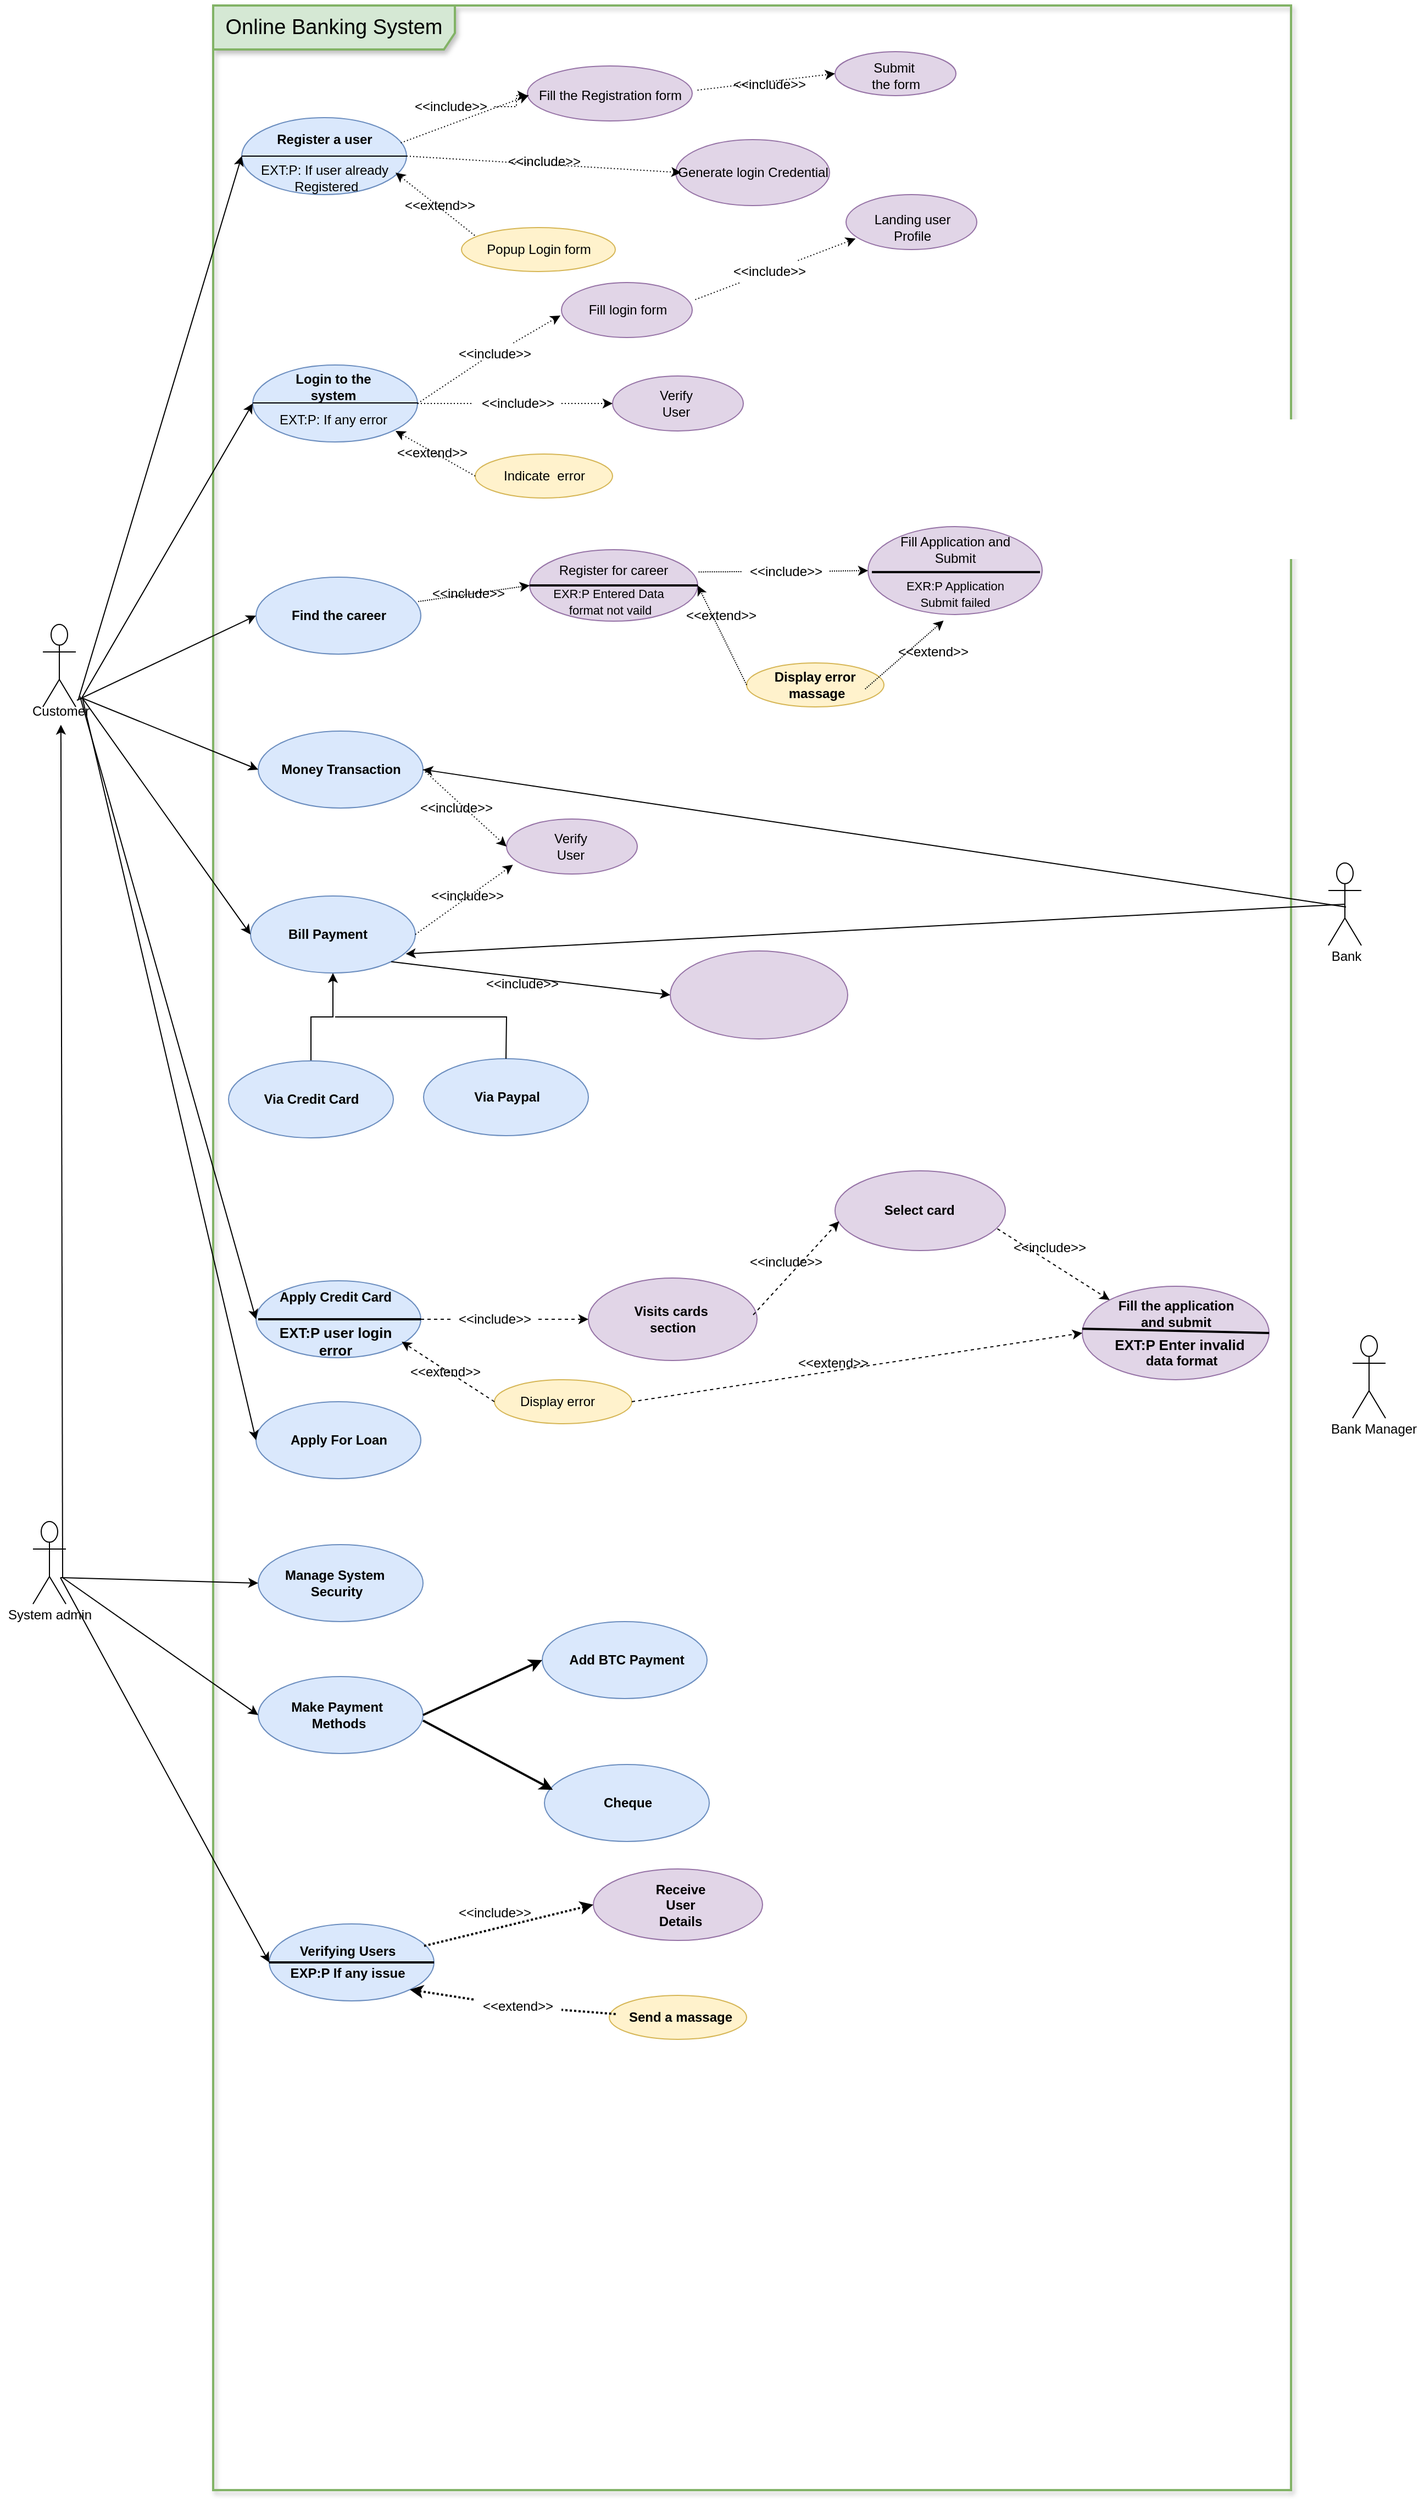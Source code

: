<mxfile version="17.2.1" type="github">
  <diagram id="9IIWtFAtbRXTGUE0Piq1" name="Page-1">
    <mxGraphModel dx="1418" dy="3785" grid="1" gridSize="10" guides="1" tooltips="1" connect="1" arrows="1" fold="1" page="1" pageScale="1" pageWidth="827" pageHeight="1169" math="0" shadow="0">
      <root>
        <mxCell id="0" />
        <mxCell id="1" parent="0" />
        <mxCell id="lS8v6T5pcr990PlDDqWm-2" value="&lt;font style=&quot;font-size: 19px&quot;&gt;Online Banking System&lt;/font&gt;" style="shape=umlFrame;whiteSpace=wrap;html=1;width=220;height=40;fillColor=#d5e8d4;strokeColor=#82b366;strokeWidth=2;shadow=1;" parent="1" vertex="1">
          <mxGeometry x="169" y="-2370" width="981" height="2260" as="geometry" />
        </mxCell>
        <mxCell id="lS8v6T5pcr990PlDDqWm-4" value="Customer" style="text;html=1;resizable=0;autosize=1;align=center;verticalAlign=middle;points=[];fillColor=none;strokeColor=none;rounded=0;" parent="1" vertex="1">
          <mxGeometry x="-5" y="-1738" width="70" height="20" as="geometry" />
        </mxCell>
        <mxCell id="lS8v6T5pcr990PlDDqWm-5" value="" style="ellipse;whiteSpace=wrap;html=1;strokeWidth=1;fillColor=#dae8fc;strokeColor=#6c8ebf;" parent="1" vertex="1">
          <mxGeometry x="195" y="-2268" width="150" height="70" as="geometry" />
        </mxCell>
        <mxCell id="lS8v6T5pcr990PlDDqWm-6" value="" style="endArrow=none;html=1;rounded=0;entryX=1;entryY=0.5;entryDx=0;entryDy=0;exitX=0;exitY=0.5;exitDx=0;exitDy=0;strokeWidth=1;" parent="1" source="lS8v6T5pcr990PlDDqWm-5" target="lS8v6T5pcr990PlDDqWm-5" edge="1">
          <mxGeometry width="50" height="50" relative="1" as="geometry">
            <mxPoint x="195" y="-2148" as="sourcePoint" />
            <mxPoint x="245" y="-2198" as="targetPoint" />
          </mxGeometry>
        </mxCell>
        <mxCell id="lS8v6T5pcr990PlDDqWm-7" value="&lt;b&gt;Register a user&lt;/b&gt;" style="text;html=1;resizable=0;autosize=1;align=center;verticalAlign=middle;points=[];fillColor=none;strokeColor=none;rounded=0;strokeWidth=1;" parent="1" vertex="1">
          <mxGeometry x="220" y="-2258" width="100" height="20" as="geometry" />
        </mxCell>
        <mxCell id="lS8v6T5pcr990PlDDqWm-8" value="EXT:P: If user already&lt;br&gt;&amp;nbsp;Registered" style="text;html=1;resizable=0;autosize=1;align=center;verticalAlign=middle;points=[];fillColor=none;strokeColor=none;rounded=0;strokeWidth=1;" parent="1" vertex="1">
          <mxGeometry x="205" y="-2228" width="130" height="30" as="geometry" />
        </mxCell>
        <mxCell id="lS8v6T5pcr990PlDDqWm-10" value="" style="endArrow=classic;html=1;rounded=0;exitX=0.731;exitY=-0.01;exitDx=0;exitDy=0;entryX=0;entryY=0.5;entryDx=0;entryDy=0;exitPerimeter=0;" parent="1" target="lS8v6T5pcr990PlDDqWm-5" edge="1">
          <mxGeometry width="50" height="50" relative="1" as="geometry">
            <mxPoint x="46.17" y="-1738.2" as="sourcePoint" />
            <mxPoint x="105" y="-1948" as="targetPoint" />
          </mxGeometry>
        </mxCell>
        <mxCell id="lS8v6T5pcr990PlDDqWm-11" value="" style="ellipse;whiteSpace=wrap;html=1;strokeWidth=1;fillColor=#fff2cc;strokeColor=#d6b656;" parent="1" vertex="1">
          <mxGeometry x="395" y="-2168" width="140" height="40" as="geometry" />
        </mxCell>
        <mxCell id="lS8v6T5pcr990PlDDqWm-13" value="" style="ellipse;whiteSpace=wrap;html=1;strokeWidth=1;fillColor=#dae8fc;strokeColor=#6c8ebf;" parent="1" vertex="1">
          <mxGeometry x="205" y="-2043" width="150" height="70" as="geometry" />
        </mxCell>
        <mxCell id="lS8v6T5pcr990PlDDqWm-14" value="" style="endArrow=none;html=1;rounded=0;entryX=1;entryY=0.5;entryDx=0;entryDy=0;exitX=0;exitY=0.5;exitDx=0;exitDy=0;strokeWidth=1;" parent="1" edge="1">
          <mxGeometry width="50" height="50" relative="1" as="geometry">
            <mxPoint x="205" y="-2008.5" as="sourcePoint" />
            <mxPoint x="355" y="-2008.5" as="targetPoint" />
          </mxGeometry>
        </mxCell>
        <mxCell id="lS8v6T5pcr990PlDDqWm-15" value="Popup Login form" style="text;html=1;resizable=0;autosize=1;align=center;verticalAlign=middle;points=[];fillColor=none;strokeColor=none;rounded=0;rotation=0;strokeWidth=1;" parent="1" vertex="1">
          <mxGeometry x="410" y="-2158" width="110" height="20" as="geometry" />
        </mxCell>
        <mxCell id="lS8v6T5pcr990PlDDqWm-18" value="" style="endArrow=classic;html=1;rounded=0;strokeWidth=1;dashed=1;dashPattern=1 2;exitX=0.086;exitY=0.18;exitDx=0;exitDy=0;exitPerimeter=0;" parent="1" source="lS8v6T5pcr990PlDDqWm-11" edge="1">
          <mxGeometry width="50" height="50" relative="1" as="geometry">
            <mxPoint x="295" y="-2098" as="sourcePoint" />
            <mxPoint x="335" y="-2218" as="targetPoint" />
          </mxGeometry>
        </mxCell>
        <mxCell id="lS8v6T5pcr990PlDDqWm-19" value="&amp;lt;&amp;lt;extend&amp;gt;&amp;gt;" style="text;html=1;resizable=0;autosize=1;align=center;verticalAlign=middle;points=[];fillColor=none;strokeColor=none;rounded=0;strokeWidth=1;" parent="1" vertex="1">
          <mxGeometry x="335" y="-2198" width="80" height="20" as="geometry" />
        </mxCell>
        <mxCell id="lS8v6T5pcr990PlDDqWm-21" value="" style="ellipse;whiteSpace=wrap;html=1;strokeWidth=1;fillColor=#e1d5e7;strokeColor=#9673a6;" parent="1" vertex="1">
          <mxGeometry x="455" y="-2315" width="150" height="50" as="geometry" />
        </mxCell>
        <mxCell id="lS8v6T5pcr990PlDDqWm-22" value="Fill the Registration form&lt;br&gt;" style="text;html=1;resizable=0;autosize=1;align=center;verticalAlign=middle;points=[];fillColor=none;strokeColor=none;rounded=0;rotation=0;" parent="1" vertex="1">
          <mxGeometry x="455" y="-2298" width="150" height="20" as="geometry" />
        </mxCell>
        <mxCell id="lS8v6T5pcr990PlDDqWm-23" value="" style="endArrow=classic;html=1;rounded=0;strokeWidth=1;dashed=1;dashPattern=1 2;exitX=0.965;exitY=0.328;exitDx=0;exitDy=0;exitPerimeter=0;entryX=0.009;entryY=0.484;entryDx=0;entryDy=0;entryPerimeter=0;" parent="1" source="lS8v6T5pcr990PlDDqWm-5" target="lS8v6T5pcr990PlDDqWm-22" edge="1">
          <mxGeometry width="50" height="50" relative="1" as="geometry">
            <mxPoint x="417.04" y="-2150.8" as="sourcePoint" />
            <mxPoint x="345" y="-2208" as="targetPoint" />
          </mxGeometry>
        </mxCell>
        <mxCell id="lS8v6T5pcr990PlDDqWm-27" value="" style="edgeStyle=orthogonalEdgeStyle;rounded=0;orthogonalLoop=1;jettySize=auto;html=1;dashed=1;dashPattern=1 2;strokeWidth=1;" parent="1" source="lS8v6T5pcr990PlDDqWm-24" target="lS8v6T5pcr990PlDDqWm-22" edge="1">
          <mxGeometry relative="1" as="geometry" />
        </mxCell>
        <mxCell id="lS8v6T5pcr990PlDDqWm-24" value="&amp;lt;&amp;lt;include&amp;gt;&amp;gt;" style="text;html=1;resizable=0;autosize=1;align=center;verticalAlign=middle;points=[];fillColor=none;strokeColor=none;rounded=0;strokeWidth=1;" parent="1" vertex="1">
          <mxGeometry x="345" y="-2288" width="80" height="20" as="geometry" />
        </mxCell>
        <mxCell id="lS8v6T5pcr990PlDDqWm-25" value="" style="ellipse;whiteSpace=wrap;html=1;strokeWidth=1;fillColor=#e1d5e7;strokeColor=#9673a6;" parent="1" vertex="1">
          <mxGeometry x="590" y="-2248" width="140" height="60" as="geometry" />
        </mxCell>
        <mxCell id="lS8v6T5pcr990PlDDqWm-26" value="Generate login Credential" style="text;html=1;resizable=0;autosize=1;align=center;verticalAlign=middle;points=[];fillColor=none;strokeColor=none;rounded=0;rotation=0;" parent="1" vertex="1">
          <mxGeometry x="585" y="-2228" width="150" height="20" as="geometry" />
        </mxCell>
        <mxCell id="lS8v6T5pcr990PlDDqWm-28" value="" style="endArrow=classic;html=1;rounded=0;strokeWidth=1;dashed=1;dashPattern=1 2;exitX=1;exitY=0.5;exitDx=0;exitDy=0;entryX=0.067;entryY=0.5;entryDx=0;entryDy=0;entryPerimeter=0;" parent="1" source="lS8v6T5pcr990PlDDqWm-5" target="lS8v6T5pcr990PlDDqWm-26" edge="1">
          <mxGeometry width="50" height="50" relative="1" as="geometry">
            <mxPoint x="417.04" y="-2150.8" as="sourcePoint" />
            <mxPoint x="345" y="-2208" as="targetPoint" />
          </mxGeometry>
        </mxCell>
        <mxCell id="lS8v6T5pcr990PlDDqWm-30" value="&lt;b&gt;Login to the&lt;br&gt;system&lt;br&gt;&lt;/b&gt;" style="text;html=1;resizable=0;autosize=1;align=center;verticalAlign=middle;points=[];fillColor=none;strokeColor=none;rounded=0;strokeWidth=1;" parent="1" vertex="1">
          <mxGeometry x="238" y="-2038" width="80" height="30" as="geometry" />
        </mxCell>
        <mxCell id="lS8v6T5pcr990PlDDqWm-31" value="" style="endArrow=classic;html=1;rounded=0;exitX=0.763;exitY=-0.021;exitDx=0;exitDy=0;entryX=0;entryY=0.5;entryDx=0;entryDy=0;exitPerimeter=0;" parent="1" target="lS8v6T5pcr990PlDDqWm-13" edge="1">
          <mxGeometry width="50" height="50" relative="1" as="geometry">
            <mxPoint x="48.41" y="-1738.42" as="sourcePoint" />
            <mxPoint x="205.0" y="-2223" as="targetPoint" />
          </mxGeometry>
        </mxCell>
        <mxCell id="lS8v6T5pcr990PlDDqWm-32" value="EXT:P: If any error" style="text;html=1;resizable=0;autosize=1;align=center;verticalAlign=middle;points=[];fillColor=none;strokeColor=none;rounded=0;strokeWidth=1;" parent="1" vertex="1">
          <mxGeometry x="223" y="-2003" width="110" height="20" as="geometry" />
        </mxCell>
        <mxCell id="lS8v6T5pcr990PlDDqWm-33" value="" style="ellipse;whiteSpace=wrap;html=1;strokeWidth=1;fillColor=#fff2cc;strokeColor=#d6b656;" parent="1" vertex="1">
          <mxGeometry x="407.5" y="-1962" width="125" height="40" as="geometry" />
        </mxCell>
        <mxCell id="lS8v6T5pcr990PlDDqWm-34" value="Indicate&amp;nbsp; error" style="text;html=1;resizable=0;autosize=1;align=center;verticalAlign=middle;points=[];fillColor=none;strokeColor=none;rounded=0;strokeWidth=1;" parent="1" vertex="1">
          <mxGeometry x="425" y="-1952" width="90" height="20" as="geometry" />
        </mxCell>
        <mxCell id="lS8v6T5pcr990PlDDqWm-35" value="" style="endArrow=classic;html=1;rounded=0;strokeWidth=1;dashed=1;dashPattern=1 2;exitX=0;exitY=0.5;exitDx=0;exitDy=0;entryX=1.018;entryY=1;entryDx=0;entryDy=0;entryPerimeter=0;" parent="1" source="lS8v6T5pcr990PlDDqWm-33" target="lS8v6T5pcr990PlDDqWm-32" edge="1">
          <mxGeometry width="50" height="50" relative="1" as="geometry">
            <mxPoint x="417.04" y="-2150.8" as="sourcePoint" />
            <mxPoint x="345" y="-2208" as="targetPoint" />
          </mxGeometry>
        </mxCell>
        <mxCell id="lS8v6T5pcr990PlDDqWm-36" value="&amp;lt;&amp;lt;extend&amp;gt;&amp;gt;" style="text;html=1;resizable=0;autosize=1;align=center;verticalAlign=middle;points=[];fillColor=none;strokeColor=none;rounded=0;strokeWidth=1;" parent="1" vertex="1">
          <mxGeometry x="327.5" y="-1973" width="80" height="20" as="geometry" />
        </mxCell>
        <mxCell id="lS8v6T5pcr990PlDDqWm-37" value="" style="ellipse;whiteSpace=wrap;html=1;strokeWidth=1;fillColor=#e1d5e7;strokeColor=#9673a6;" parent="1" vertex="1">
          <mxGeometry x="486" y="-2118" width="119" height="50" as="geometry" />
        </mxCell>
        <mxCell id="lS8v6T5pcr990PlDDqWm-38" value="Fill login form" style="text;html=1;resizable=0;autosize=1;align=center;verticalAlign=middle;points=[];fillColor=none;strokeColor=none;rounded=0;rotation=0;" parent="1" vertex="1">
          <mxGeometry x="500.5" y="-2103" width="90" height="20" as="geometry" />
        </mxCell>
        <mxCell id="lS8v6T5pcr990PlDDqWm-40" value="" style="endArrow=classic;html=1;rounded=0;strokeWidth=1;dashed=1;dashPattern=1 2;startArrow=none;" parent="1" source="lS8v6T5pcr990PlDDqWm-41" edge="1">
          <mxGeometry width="50" height="50" relative="1" as="geometry">
            <mxPoint x="204.95" y="-2068" as="sourcePoint" />
            <mxPoint x="485" y="-2088" as="targetPoint" />
          </mxGeometry>
        </mxCell>
        <mxCell id="lS8v6T5pcr990PlDDqWm-41" value="&amp;lt;&amp;lt;include&amp;gt;&amp;gt;" style="text;html=1;resizable=0;autosize=1;align=center;verticalAlign=middle;points=[];fillColor=none;strokeColor=none;rounded=0;strokeWidth=1;" parent="1" vertex="1">
          <mxGeometry x="385" y="-2063" width="80" height="20" as="geometry" />
        </mxCell>
        <mxCell id="lS8v6T5pcr990PlDDqWm-42" value="" style="endArrow=none;html=1;rounded=0;strokeWidth=1;dashed=1;dashPattern=1 2;exitX=1;exitY=0.5;exitDx=0;exitDy=0;" parent="1" source="lS8v6T5pcr990PlDDqWm-13" edge="1">
          <mxGeometry width="50" height="50" relative="1" as="geometry">
            <mxPoint x="345" y="-2013" as="sourcePoint" />
            <mxPoint x="415" y="-2048" as="targetPoint" />
          </mxGeometry>
        </mxCell>
        <mxCell id="lS8v6T5pcr990PlDDqWm-43" value="" style="ellipse;whiteSpace=wrap;html=1;strokeWidth=1;fillColor=#e1d5e7;strokeColor=#9673a6;" parent="1" vertex="1">
          <mxGeometry x="745" y="-2198" width="119" height="50" as="geometry" />
        </mxCell>
        <mxCell id="lS8v6T5pcr990PlDDqWm-44" value="&amp;lt;&amp;lt;include&amp;gt;&amp;gt;" style="text;html=1;resizable=0;autosize=1;align=center;verticalAlign=middle;points=[];fillColor=none;strokeColor=none;rounded=0;strokeWidth=1;" parent="1" vertex="1">
          <mxGeometry x="635" y="-2138" width="80" height="20" as="geometry" />
        </mxCell>
        <mxCell id="lS8v6T5pcr990PlDDqWm-46" value="" style="endArrow=none;dashed=1;html=1;rounded=0;dashPattern=1 2;strokeWidth=1;exitX=1.023;exitY=0.311;exitDx=0;exitDy=0;exitPerimeter=0;" parent="1" source="lS8v6T5pcr990PlDDqWm-37" target="lS8v6T5pcr990PlDDqWm-44" edge="1">
          <mxGeometry width="50" height="50" relative="1" as="geometry">
            <mxPoint x="585" y="-2108" as="sourcePoint" />
            <mxPoint x="635" y="-2158" as="targetPoint" />
          </mxGeometry>
        </mxCell>
        <mxCell id="lS8v6T5pcr990PlDDqWm-47" value="" style="endArrow=classic;html=1;rounded=0;dashed=1;dashPattern=1 2;strokeWidth=1;entryX=0.073;entryY=0.8;entryDx=0;entryDy=0;entryPerimeter=0;" parent="1" source="lS8v6T5pcr990PlDDqWm-44" target="lS8v6T5pcr990PlDDqWm-43" edge="1">
          <mxGeometry width="50" height="50" relative="1" as="geometry">
            <mxPoint x="585" y="-2108" as="sourcePoint" />
            <mxPoint x="635" y="-2158" as="targetPoint" />
          </mxGeometry>
        </mxCell>
        <mxCell id="lS8v6T5pcr990PlDDqWm-48" value="Landing user &lt;br&gt;Profile" style="text;html=1;resizable=0;autosize=1;align=center;verticalAlign=middle;points=[];fillColor=none;strokeColor=none;rounded=0;rotation=0;" parent="1" vertex="1">
          <mxGeometry x="765" y="-2183" width="80" height="30" as="geometry" />
        </mxCell>
        <mxCell id="lS8v6T5pcr990PlDDqWm-50" value="&amp;lt;&amp;lt;include&amp;gt;&amp;gt;" style="text;html=1;resizable=0;autosize=1;align=center;verticalAlign=middle;points=[];fillColor=none;strokeColor=none;rounded=0;strokeWidth=1;" parent="1" vertex="1">
          <mxGeometry x="430" y="-2238" width="80" height="20" as="geometry" />
        </mxCell>
        <mxCell id="lS8v6T5pcr990PlDDqWm-51" value="" style="ellipse;whiteSpace=wrap;html=1;strokeWidth=1;fillColor=#e1d5e7;strokeColor=#9673a6;" parent="1" vertex="1">
          <mxGeometry x="735" y="-2328" width="110" height="40" as="geometry" />
        </mxCell>
        <mxCell id="lS8v6T5pcr990PlDDqWm-52" value="Submit&amp;nbsp; &lt;br&gt;the form" style="text;html=1;resizable=0;autosize=1;align=center;verticalAlign=middle;points=[];fillColor=none;strokeColor=none;rounded=0;rotation=0;" parent="1" vertex="1">
          <mxGeometry x="760" y="-2321" width="60" height="30" as="geometry" />
        </mxCell>
        <mxCell id="lS8v6T5pcr990PlDDqWm-53" value="" style="endArrow=classic;html=1;rounded=0;dashed=1;dashPattern=1 2;strokeWidth=1;entryX=0;entryY=0.5;entryDx=0;entryDy=0;exitX=1.032;exitY=0.249;exitDx=0;exitDy=0;exitPerimeter=0;" parent="1" source="lS8v6T5pcr990PlDDqWm-22" target="lS8v6T5pcr990PlDDqWm-51" edge="1">
          <mxGeometry width="50" height="50" relative="1" as="geometry">
            <mxPoint x="535" y="-2168" as="sourcePoint" />
            <mxPoint x="585" y="-2218" as="targetPoint" />
          </mxGeometry>
        </mxCell>
        <mxCell id="lS8v6T5pcr990PlDDqWm-54" value="&amp;lt;&amp;lt;include&amp;gt;&amp;gt;" style="text;html=1;resizable=0;autosize=1;align=center;verticalAlign=middle;points=[];fillColor=none;strokeColor=none;rounded=0;strokeWidth=1;" parent="1" vertex="1">
          <mxGeometry x="635" y="-2308" width="80" height="20" as="geometry" />
        </mxCell>
        <mxCell id="lS8v6T5pcr990PlDDqWm-58" value="" style="ellipse;whiteSpace=wrap;html=1;strokeWidth=1;fillColor=#dae8fc;strokeColor=#6c8ebf;" parent="1" vertex="1">
          <mxGeometry x="208" y="-1850" width="150" height="70" as="geometry" />
        </mxCell>
        <mxCell id="lS8v6T5pcr990PlDDqWm-60" value="&lt;b&gt;Find the career&lt;br&gt;&lt;/b&gt;" style="text;html=1;resizable=0;autosize=1;align=center;verticalAlign=middle;points=[];fillColor=none;strokeColor=none;rounded=0;strokeWidth=1;" parent="1" vertex="1">
          <mxGeometry x="233" y="-1825" width="100" height="20" as="geometry" />
        </mxCell>
        <mxCell id="lS8v6T5pcr990PlDDqWm-62" value="" style="endArrow=classic;html=1;rounded=0;entryX=0;entryY=0.5;entryDx=0;entryDy=0;" parent="1" target="lS8v6T5pcr990PlDDqWm-58" edge="1">
          <mxGeometry width="50" height="50" relative="1" as="geometry">
            <mxPoint x="45" y="-1738" as="sourcePoint" />
            <mxPoint x="215" y="-1964" as="targetPoint" />
          </mxGeometry>
        </mxCell>
        <mxCell id="dj-Lhn2cIO9ptDoXgrbD-1" value="" style="ellipse;whiteSpace=wrap;html=1;strokeWidth=1;fillColor=#e1d5e7;strokeColor=#9673a6;" parent="1" vertex="1">
          <mxGeometry x="532.5" y="-2033" width="119" height="50" as="geometry" />
        </mxCell>
        <mxCell id="dj-Lhn2cIO9ptDoXgrbD-2" value="Verify&lt;br&gt;User" style="text;html=1;resizable=0;autosize=1;align=center;verticalAlign=middle;points=[];fillColor=none;strokeColor=none;rounded=0;rotation=0;" parent="1" vertex="1">
          <mxGeometry x="565" y="-2023" width="50" height="30" as="geometry" />
        </mxCell>
        <mxCell id="dj-Lhn2cIO9ptDoXgrbD-4" value="" style="endArrow=classic;html=1;rounded=0;strokeWidth=1;dashed=1;dashPattern=1 2;exitX=1;exitY=0.5;exitDx=0;exitDy=0;entryX=0;entryY=0.5;entryDx=0;entryDy=0;startArrow=none;" parent="1" source="dj-Lhn2cIO9ptDoXgrbD-5" target="dj-Lhn2cIO9ptDoXgrbD-1" edge="1">
          <mxGeometry width="50" height="50" relative="1" as="geometry">
            <mxPoint x="355" y="-2209" as="sourcePoint" />
            <mxPoint x="605.05" y="-2194" as="targetPoint" />
          </mxGeometry>
        </mxCell>
        <mxCell id="dj-Lhn2cIO9ptDoXgrbD-5" value="&amp;lt;&amp;lt;include&amp;gt;&amp;gt;" style="text;html=1;resizable=0;autosize=1;align=center;verticalAlign=middle;points=[];fillColor=none;strokeColor=none;rounded=0;strokeWidth=1;" parent="1" vertex="1">
          <mxGeometry x="406" y="-2018" width="80" height="20" as="geometry" />
        </mxCell>
        <mxCell id="dj-Lhn2cIO9ptDoXgrbD-6" value="" style="endArrow=none;html=1;rounded=0;strokeWidth=1;dashed=1;dashPattern=1 2;exitX=1;exitY=0.5;exitDx=0;exitDy=0;entryX=0;entryY=0.5;entryDx=0;entryDy=0;" parent="1" source="lS8v6T5pcr990PlDDqWm-13" target="dj-Lhn2cIO9ptDoXgrbD-5" edge="1">
          <mxGeometry width="50" height="50" relative="1" as="geometry">
            <mxPoint x="355" y="-2008" as="sourcePoint" />
            <mxPoint x="532.5" y="-2008" as="targetPoint" />
          </mxGeometry>
        </mxCell>
        <mxCell id="dj-Lhn2cIO9ptDoXgrbD-7" value="" style="ellipse;whiteSpace=wrap;html=1;strokeWidth=1;fillColor=#dae8fc;strokeColor=#6c8ebf;" parent="1" vertex="1">
          <mxGeometry x="210" y="-1710" width="150" height="70" as="geometry" />
        </mxCell>
        <mxCell id="dj-Lhn2cIO9ptDoXgrbD-8" value="&lt;b&gt;Money Transaction&lt;br&gt;&lt;/b&gt;" style="text;html=1;resizable=0;autosize=1;align=center;verticalAlign=middle;points=[];fillColor=none;strokeColor=none;rounded=0;strokeWidth=1;" parent="1" vertex="1">
          <mxGeometry x="225" y="-1685" width="120" height="20" as="geometry" />
        </mxCell>
        <mxCell id="dj-Lhn2cIO9ptDoXgrbD-9" value="" style="ellipse;whiteSpace=wrap;html=1;strokeWidth=1;fillColor=#dae8fc;strokeColor=#6c8ebf;" parent="1" vertex="1">
          <mxGeometry x="203" y="-1560" width="150" height="70" as="geometry" />
        </mxCell>
        <mxCell id="dj-Lhn2cIO9ptDoXgrbD-10" value="&lt;b&gt;Bill Payment&lt;br&gt;&lt;/b&gt;" style="text;html=1;resizable=0;autosize=1;align=center;verticalAlign=middle;points=[];fillColor=none;strokeColor=none;rounded=0;strokeWidth=1;" parent="1" vertex="1">
          <mxGeometry x="228" y="-1535" width="90" height="20" as="geometry" />
        </mxCell>
        <mxCell id="dj-Lhn2cIO9ptDoXgrbD-11" value="" style="ellipse;whiteSpace=wrap;html=1;strokeWidth=1;fillColor=#dae8fc;strokeColor=#6c8ebf;" parent="1" vertex="1">
          <mxGeometry x="208" y="-1210" width="150" height="70" as="geometry" />
        </mxCell>
        <mxCell id="dj-Lhn2cIO9ptDoXgrbD-12" value="&lt;b&gt;Apply Credit Card&lt;br&gt;&lt;/b&gt;" style="text;html=1;resizable=0;autosize=1;align=center;verticalAlign=middle;points=[];fillColor=none;strokeColor=none;rounded=0;strokeWidth=1;" parent="1" vertex="1">
          <mxGeometry x="220" y="-1205" width="120" height="20" as="geometry" />
        </mxCell>
        <mxCell id="dj-Lhn2cIO9ptDoXgrbD-13" value="" style="endArrow=classic;html=1;rounded=0;entryX=0;entryY=0.5;entryDx=0;entryDy=0;" parent="1" target="dj-Lhn2cIO9ptDoXgrbD-7" edge="1">
          <mxGeometry width="50" height="50" relative="1" as="geometry">
            <mxPoint x="50" y="-1740" as="sourcePoint" />
            <mxPoint x="500" y="-1740" as="targetPoint" />
          </mxGeometry>
        </mxCell>
        <mxCell id="dj-Lhn2cIO9ptDoXgrbD-14" value="" style="endArrow=classic;html=1;rounded=0;entryX=0;entryY=0.5;entryDx=0;entryDy=0;" parent="1" target="dj-Lhn2cIO9ptDoXgrbD-9" edge="1">
          <mxGeometry width="50" height="50" relative="1" as="geometry">
            <mxPoint x="50" y="-1740" as="sourcePoint" />
            <mxPoint x="213" y="-1665" as="targetPoint" />
          </mxGeometry>
        </mxCell>
        <mxCell id="dj-Lhn2cIO9ptDoXgrbD-15" value="" style="endArrow=classic;html=1;rounded=0;entryX=0;entryY=0.5;entryDx=0;entryDy=0;exitX=0.754;exitY=-0.18;exitDx=0;exitDy=0;exitPerimeter=0;" parent="1" source="lS8v6T5pcr990PlDDqWm-4" target="dj-Lhn2cIO9ptDoXgrbD-11" edge="1">
          <mxGeometry width="50" height="50" relative="1" as="geometry">
            <mxPoint x="60" y="-1730" as="sourcePoint" />
            <mxPoint x="213" y="-1515" as="targetPoint" />
          </mxGeometry>
        </mxCell>
        <mxCell id="dj-Lhn2cIO9ptDoXgrbD-19" value="" style="endArrow=classic;html=1;rounded=0;entryX=0.506;entryY=1.11;entryDx=0;entryDy=0;entryPerimeter=0;exitX=0.25;exitY=0;exitDx=0;exitDy=0;" parent="1" target="lS8v6T5pcr990PlDDqWm-4" edge="1">
          <mxGeometry width="50" height="50" relative="1" as="geometry">
            <mxPoint x="32" y="-940" as="sourcePoint" />
            <mxPoint x="160" y="-1640" as="targetPoint" />
          </mxGeometry>
        </mxCell>
        <mxCell id="dj-Lhn2cIO9ptDoXgrbD-20" value="System admin" style="text;html=1;resizable=0;autosize=1;align=center;verticalAlign=middle;points=[];fillColor=none;strokeColor=none;rounded=0;" parent="1" vertex="1">
          <mxGeometry x="-25" y="-916" width="90" height="20" as="geometry" />
        </mxCell>
        <mxCell id="dj-Lhn2cIO9ptDoXgrbD-21" value="" style="ellipse;whiteSpace=wrap;html=1;strokeWidth=1;fillColor=#dae8fc;strokeColor=#6c8ebf;" parent="1" vertex="1">
          <mxGeometry x="210" y="-970" width="150" height="70" as="geometry" />
        </mxCell>
        <mxCell id="dj-Lhn2cIO9ptDoXgrbD-22" value="&lt;b&gt;Manage System&amp;nbsp;&lt;br&gt;Security&lt;br&gt;&lt;/b&gt;" style="text;html=1;resizable=0;autosize=1;align=center;verticalAlign=middle;points=[];fillColor=none;strokeColor=none;rounded=0;strokeWidth=1;" parent="1" vertex="1">
          <mxGeometry x="226" y="-950" width="110" height="30" as="geometry" />
        </mxCell>
        <mxCell id="dj-Lhn2cIO9ptDoXgrbD-23" value="" style="ellipse;whiteSpace=wrap;html=1;strokeWidth=1;fillColor=#dae8fc;strokeColor=#6c8ebf;" parent="1" vertex="1">
          <mxGeometry x="210" y="-850" width="150" height="70" as="geometry" />
        </mxCell>
        <mxCell id="dj-Lhn2cIO9ptDoXgrbD-24" value="&lt;b&gt;Make Payment&amp;nbsp;&lt;br&gt;Methods&lt;br&gt;&lt;/b&gt;" style="text;html=1;resizable=0;autosize=1;align=center;verticalAlign=middle;points=[];fillColor=none;strokeColor=none;rounded=0;strokeWidth=1;" parent="1" vertex="1">
          <mxGeometry x="233" y="-830" width="100" height="30" as="geometry" />
        </mxCell>
        <mxCell id="dj-Lhn2cIO9ptDoXgrbD-25" value="" style="endArrow=classic;html=1;rounded=0;entryX=0;entryY=0.5;entryDx=0;entryDy=0;" parent="1" target="dj-Lhn2cIO9ptDoXgrbD-21" edge="1">
          <mxGeometry width="50" height="50" relative="1" as="geometry">
            <mxPoint x="30" y="-940" as="sourcePoint" />
            <mxPoint x="400" y="-1260" as="targetPoint" />
          </mxGeometry>
        </mxCell>
        <mxCell id="dj-Lhn2cIO9ptDoXgrbD-26" value="" style="endArrow=classic;html=1;rounded=0;entryX=0;entryY=0.5;entryDx=0;entryDy=0;exitX=0.25;exitY=0;exitDx=0;exitDy=0;" parent="1" target="dj-Lhn2cIO9ptDoXgrbD-23" edge="1">
          <mxGeometry width="50" height="50" relative="1" as="geometry">
            <mxPoint x="32" y="-940" as="sourcePoint" />
            <mxPoint x="234.45" y="-916.38" as="targetPoint" />
          </mxGeometry>
        </mxCell>
        <mxCell id="dj-Lhn2cIO9ptDoXgrbD-28" value="" style="ellipse;whiteSpace=wrap;html=1;strokeWidth=1;fillColor=#e1d5e7;strokeColor=#9673a6;" parent="1" vertex="1">
          <mxGeometry x="436" y="-1630" width="119" height="50" as="geometry" />
        </mxCell>
        <mxCell id="dj-Lhn2cIO9ptDoXgrbD-29" value="Verify&lt;br&gt;User" style="text;html=1;resizable=0;autosize=1;align=center;verticalAlign=middle;points=[];fillColor=none;strokeColor=none;rounded=0;rotation=0;" parent="1" vertex="1">
          <mxGeometry x="468.5" y="-1620" width="50" height="30" as="geometry" />
        </mxCell>
        <mxCell id="dj-Lhn2cIO9ptDoXgrbD-30" value="" style="endArrow=classic;html=1;rounded=0;entryX=0;entryY=0.5;entryDx=0;entryDy=0;exitX=1;exitY=0.5;exitDx=0;exitDy=0;dashed=1;dashPattern=1 2;" parent="1" source="dj-Lhn2cIO9ptDoXgrbD-7" target="dj-Lhn2cIO9ptDoXgrbD-28" edge="1">
          <mxGeometry width="50" height="50" relative="1" as="geometry">
            <mxPoint x="230" y="-1700" as="sourcePoint" />
            <mxPoint x="280" y="-1750" as="targetPoint" />
          </mxGeometry>
        </mxCell>
        <mxCell id="dj-Lhn2cIO9ptDoXgrbD-31" value="&amp;lt;&amp;lt;include&amp;gt;&amp;gt;" style="text;html=1;resizable=0;autosize=1;align=center;verticalAlign=middle;points=[];fillColor=none;strokeColor=none;rounded=0;strokeWidth=1;" parent="1" vertex="1">
          <mxGeometry x="350" y="-1650" width="80" height="20" as="geometry" />
        </mxCell>
        <mxCell id="dj-Lhn2cIO9ptDoXgrbD-32" value="" style="endArrow=classic;html=1;rounded=0;entryX=0.049;entryY=0.833;entryDx=0;entryDy=0;exitX=1;exitY=0.5;exitDx=0;exitDy=0;dashed=1;dashPattern=1 2;entryPerimeter=0;" parent="1" source="dj-Lhn2cIO9ptDoXgrbD-9" target="dj-Lhn2cIO9ptDoXgrbD-28" edge="1">
          <mxGeometry width="50" height="50" relative="1" as="geometry">
            <mxPoint x="363" y="-1516" as="sourcePoint" />
            <mxPoint x="375.5" y="-1436" as="targetPoint" />
          </mxGeometry>
        </mxCell>
        <mxCell id="dj-Lhn2cIO9ptDoXgrbD-34" value="&amp;lt;&amp;lt;include&amp;gt;&amp;gt;" style="text;html=1;resizable=0;autosize=1;align=center;verticalAlign=middle;points=[];fillColor=none;strokeColor=none;rounded=0;strokeWidth=1;" parent="1" vertex="1">
          <mxGeometry x="360" y="-1570" width="80" height="20" as="geometry" />
        </mxCell>
        <mxCell id="dj-Lhn2cIO9ptDoXgrbD-35" value="" style="ellipse;whiteSpace=wrap;html=1;strokeWidth=1;fillColor=#dae8fc;strokeColor=#6c8ebf;" parent="1" vertex="1">
          <mxGeometry x="208" y="-1100" width="150" height="70" as="geometry" />
        </mxCell>
        <mxCell id="dj-Lhn2cIO9ptDoXgrbD-36" value="&lt;b&gt;Apply For Loan&lt;br&gt;&lt;/b&gt;" style="text;html=1;resizable=0;autosize=1;align=center;verticalAlign=middle;points=[];fillColor=none;strokeColor=none;rounded=0;strokeWidth=1;" parent="1" vertex="1">
          <mxGeometry x="233" y="-1075" width="100" height="20" as="geometry" />
        </mxCell>
        <mxCell id="dj-Lhn2cIO9ptDoXgrbD-37" value="" style="endArrow=classic;html=1;rounded=0;entryX=0;entryY=0.5;entryDx=0;entryDy=0;" parent="1" target="dj-Lhn2cIO9ptDoXgrbD-35" edge="1">
          <mxGeometry width="50" height="50" relative="1" as="geometry">
            <mxPoint x="50" y="-1740" as="sourcePoint" />
            <mxPoint x="350" y="-1640" as="targetPoint" />
          </mxGeometry>
        </mxCell>
        <mxCell id="dj-Lhn2cIO9ptDoXgrbD-38" value="Bank" style="text;html=1;resizable=0;autosize=1;align=center;verticalAlign=middle;points=[];fillColor=none;strokeColor=none;rounded=0;" parent="1" vertex="1">
          <mxGeometry x="1180" y="-1515" width="40" height="20" as="geometry" />
        </mxCell>
        <mxCell id="dj-Lhn2cIO9ptDoXgrbD-53" style="edgeStyle=orthogonalEdgeStyle;rounded=0;orthogonalLoop=1;jettySize=auto;html=1;entryX=0.5;entryY=1;entryDx=0;entryDy=0;" parent="1" source="dj-Lhn2cIO9ptDoXgrbD-39" target="dj-Lhn2cIO9ptDoXgrbD-9" edge="1">
          <mxGeometry relative="1" as="geometry" />
        </mxCell>
        <mxCell id="dj-Lhn2cIO9ptDoXgrbD-39" value="" style="ellipse;whiteSpace=wrap;html=1;strokeWidth=1;fillColor=#dae8fc;strokeColor=#6c8ebf;" parent="1" vertex="1">
          <mxGeometry x="183" y="-1410" width="150" height="70" as="geometry" />
        </mxCell>
        <mxCell id="dj-Lhn2cIO9ptDoXgrbD-40" value="&lt;b&gt;Via Credit Card&lt;br&gt;&lt;/b&gt;" style="text;html=1;resizable=0;autosize=1;align=center;verticalAlign=middle;points=[];fillColor=none;strokeColor=none;rounded=0;strokeWidth=1;" parent="1" vertex="1">
          <mxGeometry x="208" y="-1385" width="100" height="20" as="geometry" />
        </mxCell>
        <mxCell id="dj-Lhn2cIO9ptDoXgrbD-41" value="" style="ellipse;whiteSpace=wrap;html=1;strokeWidth=1;fillColor=#dae8fc;strokeColor=#6c8ebf;" parent="1" vertex="1">
          <mxGeometry x="360.5" y="-1412" width="150" height="70" as="geometry" />
        </mxCell>
        <mxCell id="dj-Lhn2cIO9ptDoXgrbD-46" value="Bank Manager" style="text;html=1;resizable=0;autosize=1;align=center;verticalAlign=middle;points=[];fillColor=none;strokeColor=none;rounded=0;" parent="1" vertex="1">
          <mxGeometry x="1180" y="-1085" width="90" height="20" as="geometry" />
        </mxCell>
        <mxCell id="dj-Lhn2cIO9ptDoXgrbD-49" value="Actor" style="shape=umlActor;verticalLabelPosition=bottom;verticalAlign=top;html=1;outlineConnect=0;overflow=visible;noLabel=1;" parent="1" vertex="1">
          <mxGeometry x="5" y="-991" width="30" height="75" as="geometry" />
        </mxCell>
        <mxCell id="dj-Lhn2cIO9ptDoXgrbD-50" value="&lt;b&gt;Via Paypal&lt;br&gt;&lt;/b&gt;" style="text;html=1;resizable=0;autosize=1;align=center;verticalAlign=middle;points=[];fillColor=none;strokeColor=none;rounded=0;strokeWidth=1;" parent="1" vertex="1">
          <mxGeometry x="395.5" y="-1387" width="80" height="20" as="geometry" />
        </mxCell>
        <mxCell id="dj-Lhn2cIO9ptDoXgrbD-56" value="" style="endArrow=none;html=1;rounded=0;entryX=0.5;entryY=0;entryDx=0;entryDy=0;" parent="1" target="dj-Lhn2cIO9ptDoXgrbD-41" edge="1">
          <mxGeometry width="50" height="50" relative="1" as="geometry">
            <mxPoint x="280" y="-1450" as="sourcePoint" />
            <mxPoint x="270" y="-1410" as="targetPoint" />
            <Array as="points">
              <mxPoint x="436" y="-1450" />
            </Array>
          </mxGeometry>
        </mxCell>
        <mxCell id="dj-Lhn2cIO9ptDoXgrbD-57" value="" style="ellipse;whiteSpace=wrap;html=1;strokeWidth=1;fillColor=#e1d5e7;strokeColor=#9673a6;" parent="1" vertex="1">
          <mxGeometry x="585" y="-1510" width="161.5" height="80" as="geometry" />
        </mxCell>
        <mxCell id="dj-Lhn2cIO9ptDoXgrbD-58" value="" style="endArrow=classic;html=1;rounded=0;entryX=0;entryY=0.5;entryDx=0;entryDy=0;startArrow=none;exitX=1;exitY=1;exitDx=0;exitDy=0;" parent="1" source="dj-Lhn2cIO9ptDoXgrbD-9" target="dj-Lhn2cIO9ptDoXgrbD-57" edge="1">
          <mxGeometry width="50" height="50" relative="1" as="geometry">
            <mxPoint x="530" y="-1470" as="sourcePoint" />
            <mxPoint x="230" y="-1420" as="targetPoint" />
          </mxGeometry>
        </mxCell>
        <mxCell id="dj-Lhn2cIO9ptDoXgrbD-61" value="Actor" style="shape=umlActor;verticalLabelPosition=bottom;verticalAlign=top;html=1;outlineConnect=0;overflow=visible;noLabel=1;" parent="1" vertex="1">
          <mxGeometry x="14" y="-1807" width="30" height="75" as="geometry" />
        </mxCell>
        <mxCell id="dj-Lhn2cIO9ptDoXgrbD-62" value="Actor" style="shape=umlActor;verticalLabelPosition=bottom;verticalAlign=top;html=1;outlineConnect=0;overflow=visible;noLabel=1;" parent="1" vertex="1">
          <mxGeometry x="1206" y="-1160" width="30" height="75" as="geometry" />
        </mxCell>
        <mxCell id="dj-Lhn2cIO9ptDoXgrbD-63" value="Actor" style="shape=umlActor;verticalLabelPosition=bottom;verticalAlign=top;html=1;outlineConnect=0;overflow=visible;noLabel=1;" parent="1" vertex="1">
          <mxGeometry x="1184" y="-1590" width="30" height="75" as="geometry" />
        </mxCell>
        <mxCell id="dj-Lhn2cIO9ptDoXgrbD-64" value="" style="endArrow=classic;html=1;rounded=0;exitX=0.5;exitY=0.5;exitDx=0;exitDy=0;exitPerimeter=0;entryX=0.942;entryY=0.752;entryDx=0;entryDy=0;entryPerimeter=0;" parent="1" source="dj-Lhn2cIO9ptDoXgrbD-63" target="dj-Lhn2cIO9ptDoXgrbD-9" edge="1">
          <mxGeometry width="50" height="50" relative="1" as="geometry">
            <mxPoint x="250" y="-1370" as="sourcePoint" />
            <mxPoint x="480" y="-1530" as="targetPoint" />
          </mxGeometry>
        </mxCell>
        <mxCell id="dj-Lhn2cIO9ptDoXgrbD-65" value="&amp;lt;&amp;lt;include&amp;gt;&amp;gt;" style="text;html=1;resizable=0;autosize=1;align=center;verticalAlign=middle;points=[];fillColor=none;strokeColor=none;rounded=0;strokeWidth=1;" parent="1" vertex="1">
          <mxGeometry x="410" y="-1490" width="80" height="20" as="geometry" />
        </mxCell>
        <mxCell id="dj-Lhn2cIO9ptDoXgrbD-66" value="" style="endArrow=classic;html=1;rounded=0;entryX=1;entryY=0.5;entryDx=0;entryDy=0;" parent="1" target="dj-Lhn2cIO9ptDoXgrbD-7" edge="1">
          <mxGeometry width="50" height="50" relative="1" as="geometry">
            <mxPoint x="1200" y="-1550" as="sourcePoint" />
            <mxPoint x="354.3" y="-1497.36" as="targetPoint" />
          </mxGeometry>
        </mxCell>
        <mxCell id="dj-Lhn2cIO9ptDoXgrbD-67" value="" style="ellipse;whiteSpace=wrap;html=1;strokeWidth=1;fillColor=#dae8fc;strokeColor=#6c8ebf;" parent="1" vertex="1">
          <mxGeometry x="220" y="-625" width="150" height="70" as="geometry" />
        </mxCell>
        <mxCell id="dj-Lhn2cIO9ptDoXgrbD-68" value="&lt;b&gt;Verifying Users&lt;br&gt;&lt;/b&gt;" style="text;html=1;resizable=0;autosize=1;align=center;verticalAlign=middle;points=[];fillColor=none;strokeColor=none;rounded=0;strokeWidth=1;" parent="1" vertex="1">
          <mxGeometry x="241" y="-610" width="100" height="20" as="geometry" />
        </mxCell>
        <mxCell id="dj-Lhn2cIO9ptDoXgrbD-69" value="" style="endArrow=classic;html=1;rounded=0;entryX=0;entryY=0.5;entryDx=0;entryDy=0;" parent="1" target="dj-Lhn2cIO9ptDoXgrbD-67" edge="1">
          <mxGeometry width="50" height="50" relative="1" as="geometry">
            <mxPoint x="30" y="-940" as="sourcePoint" />
            <mxPoint x="300" y="-920" as="targetPoint" />
          </mxGeometry>
        </mxCell>
        <mxCell id="dj-Lhn2cIO9ptDoXgrbD-70" value="" style="endArrow=none;html=1;rounded=0;exitX=0;exitY=0.5;exitDx=0;exitDy=0;entryX=1;entryY=0.5;entryDx=0;entryDy=0;strokeWidth=2;" parent="1" source="dj-Lhn2cIO9ptDoXgrbD-67" target="dj-Lhn2cIO9ptDoXgrbD-67" edge="1">
          <mxGeometry width="50" height="50" relative="1" as="geometry">
            <mxPoint x="312" y="-695" as="sourcePoint" />
            <mxPoint x="362" y="-745" as="targetPoint" />
          </mxGeometry>
        </mxCell>
        <mxCell id="dj-Lhn2cIO9ptDoXgrbD-71" value="&lt;b&gt;EXP:P If any issue&lt;br&gt;&lt;/b&gt;" style="text;html=1;resizable=0;autosize=1;align=center;verticalAlign=middle;points=[];fillColor=none;strokeColor=none;rounded=0;strokeWidth=1;" parent="1" vertex="1">
          <mxGeometry x="231" y="-590" width="120" height="20" as="geometry" />
        </mxCell>
        <mxCell id="dj-Lhn2cIO9ptDoXgrbD-72" value="" style="ellipse;whiteSpace=wrap;html=1;strokeWidth=1;fillColor=#e1d5e7;strokeColor=#9673a6;" parent="1" vertex="1">
          <mxGeometry x="515" y="-675" width="154" height="65" as="geometry" />
        </mxCell>
        <mxCell id="dj-Lhn2cIO9ptDoXgrbD-73" value="&lt;b&gt;Receive&lt;br&gt;User&lt;br&gt;Details&lt;br&gt;&lt;/b&gt;" style="text;html=1;resizable=0;autosize=1;align=center;verticalAlign=middle;points=[];fillColor=none;strokeColor=none;rounded=0;strokeWidth=1;" parent="1" vertex="1">
          <mxGeometry x="564" y="-667.5" width="60" height="50" as="geometry" />
        </mxCell>
        <mxCell id="dj-Lhn2cIO9ptDoXgrbD-74" value="" style="endArrow=classic;html=1;rounded=0;strokeWidth=2;exitX=0.94;exitY=0.286;exitDx=0;exitDy=0;exitPerimeter=0;entryX=0;entryY=0.5;entryDx=0;entryDy=0;dashed=1;dashPattern=1 1;" parent="1" source="dj-Lhn2cIO9ptDoXgrbD-67" target="dj-Lhn2cIO9ptDoXgrbD-72" edge="1">
          <mxGeometry width="50" height="50" relative="1" as="geometry">
            <mxPoint x="450" y="-1030" as="sourcePoint" />
            <mxPoint x="500" y="-1080" as="targetPoint" />
          </mxGeometry>
        </mxCell>
        <mxCell id="dj-Lhn2cIO9ptDoXgrbD-75" value="&amp;lt;&amp;lt;include&amp;gt;&amp;gt;" style="text;html=1;resizable=0;autosize=1;align=center;verticalAlign=middle;points=[];fillColor=none;strokeColor=none;rounded=0;strokeWidth=1;" parent="1" vertex="1">
          <mxGeometry x="385" y="-645" width="80" height="20" as="geometry" />
        </mxCell>
        <mxCell id="dj-Lhn2cIO9ptDoXgrbD-77" value="" style="ellipse;whiteSpace=wrap;html=1;strokeWidth=1;fillColor=#fff2cc;strokeColor=#d6b656;" parent="1" vertex="1">
          <mxGeometry x="529.5" y="-560" width="125" height="40" as="geometry" />
        </mxCell>
        <mxCell id="dj-Lhn2cIO9ptDoXgrbD-78" value="&lt;b&gt;Send a massage&lt;br&gt;&lt;/b&gt;" style="text;html=1;resizable=0;autosize=1;align=center;verticalAlign=middle;points=[];fillColor=none;strokeColor=none;rounded=0;strokeWidth=1;" parent="1" vertex="1">
          <mxGeometry x="539" y="-550" width="110" height="20" as="geometry" />
        </mxCell>
        <mxCell id="dj-Lhn2cIO9ptDoXgrbD-79" value="" style="endArrow=classic;html=1;rounded=0;dashed=1;dashPattern=1 1;strokeWidth=2;entryX=1;entryY=1;entryDx=0;entryDy=0;startArrow=none;" parent="1" source="dj-Lhn2cIO9ptDoXgrbD-82" target="dj-Lhn2cIO9ptDoXgrbD-67" edge="1">
          <mxGeometry width="50" height="50" relative="1" as="geometry">
            <mxPoint x="390" y="-640" as="sourcePoint" />
            <mxPoint x="500" y="-910" as="targetPoint" />
          </mxGeometry>
        </mxCell>
        <mxCell id="dj-Lhn2cIO9ptDoXgrbD-81" value="" style="endArrow=none;html=1;rounded=0;dashed=1;dashPattern=1 1;strokeWidth=2;exitX=-0.033;exitY=0.35;exitDx=0;exitDy=0;exitPerimeter=0;" parent="1" source="dj-Lhn2cIO9ptDoXgrbD-78" target="dj-Lhn2cIO9ptDoXgrbD-82" edge="1">
          <mxGeometry width="50" height="50" relative="1" as="geometry">
            <mxPoint x="506.37" y="-628" as="sourcePoint" />
            <mxPoint x="468.5" y="-630" as="targetPoint" />
          </mxGeometry>
        </mxCell>
        <mxCell id="dj-Lhn2cIO9ptDoXgrbD-82" value="&amp;lt;&amp;lt;extend&amp;gt;&amp;gt;" style="text;html=1;resizable=0;autosize=1;align=center;verticalAlign=middle;points=[];fillColor=none;strokeColor=none;rounded=0;strokeWidth=1;" parent="1" vertex="1">
          <mxGeometry x="406" y="-560" width="80" height="20" as="geometry" />
        </mxCell>
        <mxCell id="dj-Lhn2cIO9ptDoXgrbD-83" value="" style="ellipse;whiteSpace=wrap;html=1;strokeWidth=1;fillColor=#dae8fc;strokeColor=#6c8ebf;" parent="1" vertex="1">
          <mxGeometry x="468.5" y="-900" width="150" height="70" as="geometry" />
        </mxCell>
        <mxCell id="dj-Lhn2cIO9ptDoXgrbD-84" value="" style="ellipse;whiteSpace=wrap;html=1;strokeWidth=1;fillColor=#dae8fc;strokeColor=#6c8ebf;" parent="1" vertex="1">
          <mxGeometry x="470.5" y="-770" width="150" height="70" as="geometry" />
        </mxCell>
        <mxCell id="dj-Lhn2cIO9ptDoXgrbD-87" value="&lt;b&gt;Add BTC Payment&lt;br&gt;&lt;/b&gt;" style="text;html=1;resizable=0;autosize=1;align=center;verticalAlign=middle;points=[];fillColor=none;strokeColor=none;rounded=0;strokeWidth=1;" parent="1" vertex="1">
          <mxGeometry x="485" y="-875" width="120" height="20" as="geometry" />
        </mxCell>
        <mxCell id="dj-Lhn2cIO9ptDoXgrbD-89" value="" style="endArrow=classic;html=1;rounded=0;strokeWidth=2;entryX=0;entryY=0.5;entryDx=0;entryDy=0;exitX=1;exitY=0.5;exitDx=0;exitDy=0;" parent="1" source="dj-Lhn2cIO9ptDoXgrbD-23" target="dj-Lhn2cIO9ptDoXgrbD-83" edge="1">
          <mxGeometry width="50" height="50" relative="1" as="geometry">
            <mxPoint x="330" y="-880" as="sourcePoint" />
            <mxPoint x="380" y="-930" as="targetPoint" />
          </mxGeometry>
        </mxCell>
        <mxCell id="dj-Lhn2cIO9ptDoXgrbD-90" value="" style="endArrow=classic;html=1;rounded=0;strokeWidth=2;entryX=0.051;entryY=0.329;entryDx=0;entryDy=0;entryPerimeter=0;" parent="1" target="dj-Lhn2cIO9ptDoXgrbD-84" edge="1">
          <mxGeometry width="50" height="50" relative="1" as="geometry">
            <mxPoint x="360" y="-810" as="sourcePoint" />
            <mxPoint x="478.5" y="-855" as="targetPoint" />
          </mxGeometry>
        </mxCell>
        <mxCell id="dj-Lhn2cIO9ptDoXgrbD-91" value="&lt;b&gt;Cheque&lt;br&gt;&lt;/b&gt;" style="text;html=1;resizable=0;autosize=1;align=center;verticalAlign=middle;points=[];fillColor=none;strokeColor=none;rounded=0;strokeWidth=1;" parent="1" vertex="1">
          <mxGeometry x="516" y="-745" width="60" height="20" as="geometry" />
        </mxCell>
        <mxCell id="1QtuOpCF8Yw3NXOccmK1-1" value="" style="ellipse;whiteSpace=wrap;html=1;strokeWidth=1;fillColor=#e1d5e7;strokeColor=#9673a6;" vertex="1" parent="1">
          <mxGeometry x="457" y="-1875" width="153" height="65" as="geometry" />
        </mxCell>
        <mxCell id="1QtuOpCF8Yw3NXOccmK1-2" value="" style="endArrow=classic;html=1;rounded=0;entryX=0;entryY=0.5;entryDx=0;entryDy=0;exitX=0.984;exitY=0.317;exitDx=0;exitDy=0;exitPerimeter=0;dashed=1;dashPattern=1 1;" edge="1" parent="1" source="lS8v6T5pcr990PlDDqWm-58" target="1QtuOpCF8Yw3NXOccmK1-1">
          <mxGeometry width="50" height="50" relative="1" as="geometry">
            <mxPoint x="190" y="-1840" as="sourcePoint" />
            <mxPoint x="240" y="-1890" as="targetPoint" />
          </mxGeometry>
        </mxCell>
        <mxCell id="1QtuOpCF8Yw3NXOccmK1-3" value="&amp;lt;&amp;lt;include&amp;gt;&amp;gt;" style="text;html=1;resizable=0;autosize=1;align=center;verticalAlign=middle;points=[];fillColor=none;strokeColor=none;rounded=0;strokeWidth=1;" vertex="1" parent="1">
          <mxGeometry x="360.5" y="-1845" width="80" height="20" as="geometry" />
        </mxCell>
        <mxCell id="1QtuOpCF8Yw3NXOccmK1-4" value="Register for career" style="text;html=1;resizable=0;autosize=1;align=center;verticalAlign=middle;points=[];fillColor=none;strokeColor=none;rounded=0;strokeWidth=1;" vertex="1" parent="1">
          <mxGeometry x="478" y="-1866" width="110" height="20" as="geometry" />
        </mxCell>
        <mxCell id="1QtuOpCF8Yw3NXOccmK1-5" value="" style="ellipse;whiteSpace=wrap;html=1;strokeWidth=1;fillColor=#e1d5e7;strokeColor=#9673a6;" vertex="1" parent="1">
          <mxGeometry x="765" y="-1896" width="158.5" height="80" as="geometry" />
        </mxCell>
        <mxCell id="1QtuOpCF8Yw3NXOccmK1-9" value="" style="endArrow=classic;html=1;rounded=0;entryX=0;entryY=0.5;entryDx=0;entryDy=0;dashed=1;dashPattern=1 1;startArrow=none;" edge="1" parent="1" source="1QtuOpCF8Yw3NXOccmK1-10" target="1QtuOpCF8Yw3NXOccmK1-5">
          <mxGeometry width="50" height="50" relative="1" as="geometry">
            <mxPoint x="585.0" y="-1822.81" as="sourcePoint" />
            <mxPoint x="686.4" y="-1845" as="targetPoint" />
          </mxGeometry>
        </mxCell>
        <mxCell id="1QtuOpCF8Yw3NXOccmK1-10" value="&amp;lt;&amp;lt;include&amp;gt;&amp;gt;" style="text;html=1;resizable=0;autosize=1;align=center;verticalAlign=middle;points=[];fillColor=none;strokeColor=none;rounded=0;strokeWidth=1;" vertex="1" parent="1">
          <mxGeometry x="650" y="-1865" width="80" height="20" as="geometry" />
        </mxCell>
        <mxCell id="1QtuOpCF8Yw3NXOccmK1-11" value="" style="endArrow=none;html=1;rounded=0;entryX=0;entryY=0.5;entryDx=0;entryDy=0;dashed=1;dashPattern=1 1;exitX=1.005;exitY=0.311;exitDx=0;exitDy=0;exitPerimeter=0;" edge="1" parent="1" source="1QtuOpCF8Yw3NXOccmK1-1" target="1QtuOpCF8Yw3NXOccmK1-10">
          <mxGeometry width="50" height="50" relative="1" as="geometry">
            <mxPoint x="574" y="-1851.546" as="sourcePoint" />
            <mxPoint x="708.0" y="-1855" as="targetPoint" />
          </mxGeometry>
        </mxCell>
        <mxCell id="1QtuOpCF8Yw3NXOccmK1-12" value="Fill Application and&lt;br&gt;Submit" style="text;html=1;resizable=0;autosize=1;align=center;verticalAlign=middle;points=[];fillColor=none;strokeColor=none;rounded=0;strokeWidth=1;" vertex="1" parent="1">
          <mxGeometry x="784.25" y="-1890" width="120" height="30" as="geometry" />
        </mxCell>
        <mxCell id="1QtuOpCF8Yw3NXOccmK1-13" value="" style="endArrow=none;html=1;rounded=0;entryX=1;entryY=0.5;entryDx=0;entryDy=0;exitX=0;exitY=0.5;exitDx=0;exitDy=0;strokeWidth=2;" edge="1" parent="1" source="1QtuOpCF8Yw3NXOccmK1-1" target="1QtuOpCF8Yw3NXOccmK1-1">
          <mxGeometry width="50" height="50" relative="1" as="geometry">
            <mxPoint x="360" y="-1780" as="sourcePoint" />
            <mxPoint x="410" y="-1830" as="targetPoint" />
          </mxGeometry>
        </mxCell>
        <mxCell id="1QtuOpCF8Yw3NXOccmK1-15" value="&lt;font style=&quot;font-size: 11px&quot;&gt;EXR:P Entered Data&amp;nbsp;&lt;br&gt;format not vaild&lt;/font&gt;" style="text;html=1;resizable=0;autosize=1;align=center;verticalAlign=middle;points=[];fillColor=none;strokeColor=none;rounded=0;strokeWidth=1;" vertex="1" parent="1">
          <mxGeometry x="470" y="-1848" width="120" height="40" as="geometry" />
        </mxCell>
        <mxCell id="1QtuOpCF8Yw3NXOccmK1-16" value="" style="ellipse;whiteSpace=wrap;html=1;strokeWidth=1;fillColor=#fff2cc;strokeColor=#d6b656;" vertex="1" parent="1">
          <mxGeometry x="654.5" y="-1772" width="125" height="40" as="geometry" />
        </mxCell>
        <mxCell id="1QtuOpCF8Yw3NXOccmK1-17" value="&amp;lt;&amp;lt;extend&amp;gt;&amp;gt;" style="text;html=1;resizable=0;autosize=1;align=center;verticalAlign=middle;points=[];fillColor=none;strokeColor=none;rounded=0;strokeWidth=1;" vertex="1" parent="1">
          <mxGeometry x="590.5" y="-1825" width="80" height="20" as="geometry" />
        </mxCell>
        <mxCell id="1QtuOpCF8Yw3NXOccmK1-18" value="" style="endArrow=classic;html=1;rounded=0;fontSize=11;strokeWidth=1;entryX=1;entryY=0.5;entryDx=0;entryDy=0;exitX=0;exitY=0.5;exitDx=0;exitDy=0;dashed=1;dashPattern=1 1;" edge="1" parent="1" source="1QtuOpCF8Yw3NXOccmK1-16" target="1QtuOpCF8Yw3NXOccmK1-1">
          <mxGeometry width="50" height="50" relative="1" as="geometry">
            <mxPoint x="410" y="-1700" as="sourcePoint" />
            <mxPoint x="460" y="-1750" as="targetPoint" />
          </mxGeometry>
        </mxCell>
        <mxCell id="1QtuOpCF8Yw3NXOccmK1-21" value="" style="endArrow=none;html=1;rounded=0;entryX=1;entryY=0.5;entryDx=0;entryDy=0;exitX=0;exitY=0.5;exitDx=0;exitDy=0;strokeWidth=2;" edge="1" parent="1">
          <mxGeometry width="50" height="50" relative="1" as="geometry">
            <mxPoint x="768.5" y="-1854.62" as="sourcePoint" />
            <mxPoint x="921.5" y="-1854.62" as="targetPoint" />
          </mxGeometry>
        </mxCell>
        <mxCell id="1QtuOpCF8Yw3NXOccmK1-22" value="&lt;font style=&quot;font-size: 11px&quot;&gt;EXR:P Application&lt;br&gt;Submit failed&lt;br&gt;&lt;/font&gt;" style="text;html=1;resizable=0;autosize=1;align=center;verticalAlign=middle;points=[];fillColor=none;strokeColor=none;rounded=0;strokeWidth=1;" vertex="1" parent="1">
          <mxGeometry x="794.25" y="-1855" width="100" height="40" as="geometry" />
        </mxCell>
        <mxCell id="1QtuOpCF8Yw3NXOccmK1-27" value="&lt;b&gt;Display error&amp;nbsp;&lt;br&gt;massage&lt;br&gt;&lt;/b&gt;" style="text;html=1;resizable=0;autosize=1;align=center;verticalAlign=middle;points=[];fillColor=none;strokeColor=none;rounded=0;strokeWidth=1;" vertex="1" parent="1">
          <mxGeometry x="673" y="-1767" width="90" height="30" as="geometry" />
        </mxCell>
        <mxCell id="1QtuOpCF8Yw3NXOccmK1-28" value="" style="endArrow=classic;html=1;rounded=0;fontSize=11;strokeWidth=1;entryX=0.395;entryY=1.113;entryDx=0;entryDy=0;exitX=0.993;exitY=0.625;exitDx=0;exitDy=0;dashed=1;dashPattern=1 1;entryPerimeter=0;exitPerimeter=0;" edge="1" parent="1" source="1QtuOpCF8Yw3NXOccmK1-27" target="1QtuOpCF8Yw3NXOccmK1-22">
          <mxGeometry width="50" height="50" relative="1" as="geometry">
            <mxPoint x="714.5" y="-1742" as="sourcePoint" />
            <mxPoint x="670.0" y="-1832.5" as="targetPoint" />
          </mxGeometry>
        </mxCell>
        <mxCell id="1QtuOpCF8Yw3NXOccmK1-29" value="&amp;lt;&amp;lt;extend&amp;gt;&amp;gt;" style="text;html=1;resizable=0;autosize=1;align=center;verticalAlign=middle;points=[];fillColor=none;strokeColor=none;rounded=0;strokeWidth=1;" vertex="1" parent="1">
          <mxGeometry x="784" y="-1792" width="80" height="20" as="geometry" />
        </mxCell>
        <mxCell id="1QtuOpCF8Yw3NXOccmK1-30" value="" style="ellipse;whiteSpace=wrap;html=1;strokeWidth=1;fillColor=#e1d5e7;strokeColor=#9673a6;" vertex="1" parent="1">
          <mxGeometry x="510.5" y="-1212.5" width="153.5" height="75" as="geometry" />
        </mxCell>
        <mxCell id="1QtuOpCF8Yw3NXOccmK1-31" value="&lt;b&gt;Visits cards&amp;nbsp;&lt;br&gt;section&lt;br&gt;&lt;/b&gt;" style="text;html=1;resizable=0;autosize=1;align=center;verticalAlign=middle;points=[];fillColor=none;strokeColor=none;rounded=0;strokeWidth=1;" vertex="1" parent="1">
          <mxGeometry x="542.25" y="-1190" width="90" height="30" as="geometry" />
        </mxCell>
        <mxCell id="1QtuOpCF8Yw3NXOccmK1-32" value="" style="endArrow=classic;html=1;rounded=0;dashed=1;fontSize=19;strokeWidth=1;entryX=0;entryY=0.5;entryDx=0;entryDy=0;exitX=1;exitY=0.5;exitDx=0;exitDy=0;startArrow=none;" edge="1" parent="1" source="1QtuOpCF8Yw3NXOccmK1-33" target="1QtuOpCF8Yw3NXOccmK1-30">
          <mxGeometry width="50" height="50" relative="1" as="geometry">
            <mxPoint x="420" y="-1370" as="sourcePoint" />
            <mxPoint x="470" y="-1420" as="targetPoint" />
          </mxGeometry>
        </mxCell>
        <mxCell id="1QtuOpCF8Yw3NXOccmK1-33" value="&amp;lt;&amp;lt;include&amp;gt;&amp;gt;" style="text;html=1;resizable=0;autosize=1;align=center;verticalAlign=middle;points=[];fillColor=none;strokeColor=none;rounded=0;strokeWidth=1;" vertex="1" parent="1">
          <mxGeometry x="385" y="-1185" width="80" height="20" as="geometry" />
        </mxCell>
        <mxCell id="1QtuOpCF8Yw3NXOccmK1-34" value="" style="endArrow=none;html=1;rounded=0;dashed=1;fontSize=19;strokeWidth=1;entryX=0;entryY=0.5;entryDx=0;entryDy=0;exitX=1;exitY=0.5;exitDx=0;exitDy=0;" edge="1" parent="1" source="dj-Lhn2cIO9ptDoXgrbD-11" target="1QtuOpCF8Yw3NXOccmK1-33">
          <mxGeometry width="50" height="50" relative="1" as="geometry">
            <mxPoint x="358.0" y="-1175" as="sourcePoint" />
            <mxPoint x="510.5" y="-1175" as="targetPoint" />
          </mxGeometry>
        </mxCell>
        <mxCell id="1QtuOpCF8Yw3NXOccmK1-35" value="" style="ellipse;whiteSpace=wrap;html=1;strokeWidth=1;fillColor=#e1d5e7;strokeColor=#9673a6;" vertex="1" parent="1">
          <mxGeometry x="735" y="-1310" width="155" height="72.5" as="geometry" />
        </mxCell>
        <mxCell id="1QtuOpCF8Yw3NXOccmK1-36" value="" style="endArrow=none;html=1;rounded=0;fontSize=19;strokeWidth=3;entryX=1;entryY=0.5;entryDx=0;entryDy=0;exitX=0;exitY=0.5;exitDx=0;exitDy=0;strokeColor=none;" edge="1" parent="1" source="dj-Lhn2cIO9ptDoXgrbD-11" target="dj-Lhn2cIO9ptDoXgrbD-11">
          <mxGeometry width="50" height="50" relative="1" as="geometry">
            <mxPoint x="400" y="-1370" as="sourcePoint" />
            <mxPoint x="450" y="-1420" as="targetPoint" />
          </mxGeometry>
        </mxCell>
        <mxCell id="1QtuOpCF8Yw3NXOccmK1-38" value="" style="endArrow=none;html=1;rounded=0;fontSize=19;strokeWidth=2;entryX=1;entryY=0.5;entryDx=0;entryDy=0;" edge="1" parent="1" target="dj-Lhn2cIO9ptDoXgrbD-11">
          <mxGeometry width="50" height="50" relative="1" as="geometry">
            <mxPoint x="210" y="-1175" as="sourcePoint" />
            <mxPoint x="450" y="-1420" as="targetPoint" />
          </mxGeometry>
        </mxCell>
        <mxCell id="1QtuOpCF8Yw3NXOccmK1-39" value="&lt;b&gt;&lt;font style=&quot;font-size: 13px&quot;&gt;EXT:P user login&lt;br&gt;error&lt;/font&gt;&lt;br&gt;&lt;/b&gt;" style="text;html=1;resizable=0;autosize=1;align=center;verticalAlign=middle;points=[];fillColor=none;strokeColor=none;rounded=0;strokeWidth=1;" vertex="1" parent="1">
          <mxGeometry x="220" y="-1170" width="120" height="30" as="geometry" />
        </mxCell>
        <mxCell id="1QtuOpCF8Yw3NXOccmK1-42" value="" style="ellipse;whiteSpace=wrap;html=1;strokeWidth=1;fillColor=#fff2cc;strokeColor=#d6b656;" vertex="1" parent="1">
          <mxGeometry x="425" y="-1120" width="125" height="40" as="geometry" />
        </mxCell>
        <mxCell id="1QtuOpCF8Yw3NXOccmK1-43" value="" style="endArrow=classic;html=1;rounded=0;fontSize=13;strokeWidth=1;exitX=0;exitY=0.5;exitDx=0;exitDy=0;entryX=1.005;entryY=0.514;entryDx=0;entryDy=0;entryPerimeter=0;dashed=1;" edge="1" parent="1" source="1QtuOpCF8Yw3NXOccmK1-42" target="1QtuOpCF8Yw3NXOccmK1-39">
          <mxGeometry width="50" height="50" relative="1" as="geometry">
            <mxPoint x="430" y="-1110" as="sourcePoint" />
            <mxPoint x="380.94" y="-1231.002" as="targetPoint" />
          </mxGeometry>
        </mxCell>
        <mxCell id="1QtuOpCF8Yw3NXOccmK1-45" value="&amp;lt;&amp;lt;extend&amp;gt;&amp;gt;" style="text;html=1;resizable=0;autosize=1;align=center;verticalAlign=middle;points=[];fillColor=none;strokeColor=none;rounded=0;strokeWidth=1;" vertex="1" parent="1">
          <mxGeometry x="340" y="-1137.5" width="80" height="20" as="geometry" />
        </mxCell>
        <mxCell id="1QtuOpCF8Yw3NXOccmK1-46" value="Display error" style="text;html=1;resizable=0;autosize=1;align=center;verticalAlign=middle;points=[];fillColor=none;strokeColor=none;rounded=0;strokeWidth=1;" vertex="1" parent="1">
          <mxGeometry x="442.25" y="-1110" width="80" height="20" as="geometry" />
        </mxCell>
        <mxCell id="1QtuOpCF8Yw3NXOccmK1-47" value="&lt;b&gt;Select card&amp;nbsp;&lt;br&gt;&lt;/b&gt;" style="text;html=1;resizable=0;autosize=1;align=center;verticalAlign=middle;points=[];fillColor=none;strokeColor=none;rounded=0;strokeWidth=1;" vertex="1" parent="1">
          <mxGeometry x="772.5" y="-1283.75" width="80" height="20" as="geometry" />
        </mxCell>
        <mxCell id="1QtuOpCF8Yw3NXOccmK1-48" value="" style="ellipse;whiteSpace=wrap;html=1;strokeWidth=1;fillColor=#e1d5e7;strokeColor=#9673a6;" vertex="1" parent="1">
          <mxGeometry x="960" y="-1205" width="170" height="85" as="geometry" />
        </mxCell>
        <mxCell id="1QtuOpCF8Yw3NXOccmK1-49" value="" style="endArrow=classic;html=1;rounded=0;dashed=1;fontSize=13;strokeWidth=1;entryX=0.024;entryY=0.633;entryDx=0;entryDy=0;entryPerimeter=0;exitX=0.501;exitY=0.527;exitDx=0;exitDy=0;exitPerimeter=0;" edge="1" parent="1" source="lS8v6T5pcr990PlDDqWm-2" target="1QtuOpCF8Yw3NXOccmK1-35">
          <mxGeometry width="50" height="50" relative="1" as="geometry">
            <mxPoint x="700" y="-1040" as="sourcePoint" />
            <mxPoint x="750" y="-1090" as="targetPoint" />
          </mxGeometry>
        </mxCell>
        <mxCell id="1QtuOpCF8Yw3NXOccmK1-50" value="&amp;lt;&amp;lt;include&amp;gt;&amp;gt;" style="text;html=1;resizable=0;autosize=1;align=center;verticalAlign=middle;points=[];fillColor=none;strokeColor=none;rounded=0;strokeWidth=1;" vertex="1" parent="1">
          <mxGeometry x="650" y="-1237.5" width="80" height="20" as="geometry" />
        </mxCell>
        <mxCell id="1QtuOpCF8Yw3NXOccmK1-51" value="" style="endArrow=classic;html=1;rounded=0;dashed=1;fontSize=13;strokeWidth=1;entryX=0;entryY=0;entryDx=0;entryDy=0;exitX=0.953;exitY=0.727;exitDx=0;exitDy=0;exitPerimeter=0;" edge="1" parent="1" source="1QtuOpCF8Yw3NXOccmK1-35" target="1QtuOpCF8Yw3NXOccmK1-48">
          <mxGeometry width="50" height="50" relative="1" as="geometry">
            <mxPoint x="670.481" y="-1168.98" as="sourcePoint" />
            <mxPoint x="748.72" y="-1254.108" as="targetPoint" />
          </mxGeometry>
        </mxCell>
        <mxCell id="1QtuOpCF8Yw3NXOccmK1-52" value="&amp;lt;&amp;lt;include&amp;gt;&amp;gt;" style="text;html=1;resizable=0;autosize=1;align=center;verticalAlign=middle;points=[];fillColor=none;strokeColor=none;rounded=0;strokeWidth=1;" vertex="1" parent="1">
          <mxGeometry x="890" y="-1250" width="80" height="20" as="geometry" />
        </mxCell>
        <mxCell id="1QtuOpCF8Yw3NXOccmK1-53" value="&lt;b&gt;Fill the application&lt;br&gt;and submit&lt;br&gt;&lt;/b&gt;" style="text;html=1;resizable=0;autosize=1;align=center;verticalAlign=middle;points=[];fillColor=none;strokeColor=none;rounded=0;strokeWidth=1;" vertex="1" parent="1">
          <mxGeometry x="985" y="-1195" width="120" height="30" as="geometry" />
        </mxCell>
        <mxCell id="1QtuOpCF8Yw3NXOccmK1-55" value="" style="endArrow=none;html=1;rounded=0;fontSize=19;strokeWidth=2;entryX=1;entryY=0.5;entryDx=0;entryDy=0;" edge="1" parent="1" target="1QtuOpCF8Yw3NXOccmK1-48">
          <mxGeometry width="50" height="50" relative="1" as="geometry">
            <mxPoint x="960" y="-1166.43" as="sourcePoint" />
            <mxPoint x="1108.0" y="-1166.43" as="targetPoint" />
          </mxGeometry>
        </mxCell>
        <mxCell id="1QtuOpCF8Yw3NXOccmK1-56" value="&lt;b&gt;&lt;font style=&quot;font-size: 13px&quot;&gt;EXT:P Enter invalid&amp;nbsp;&lt;br&gt;&lt;/font&gt;data format&lt;br&gt;&lt;/b&gt;" style="text;html=1;resizable=0;autosize=1;align=center;verticalAlign=middle;points=[];fillColor=none;strokeColor=none;rounded=0;strokeWidth=1;" vertex="1" parent="1">
          <mxGeometry x="980" y="-1160" width="140" height="30" as="geometry" />
        </mxCell>
        <mxCell id="1QtuOpCF8Yw3NXOccmK1-59" value="" style="endArrow=classic;html=1;rounded=0;dashed=1;fontSize=13;strokeWidth=1;entryX=0;entryY=0.5;entryDx=0;entryDy=0;exitX=1;exitY=0.5;exitDx=0;exitDy=0;" edge="1" parent="1" source="1QtuOpCF8Yw3NXOccmK1-42" target="1QtuOpCF8Yw3NXOccmK1-48">
          <mxGeometry width="50" height="50" relative="1" as="geometry">
            <mxPoint x="560" y="-980" as="sourcePoint" />
            <mxPoint x="610" y="-1030" as="targetPoint" />
          </mxGeometry>
        </mxCell>
        <mxCell id="1QtuOpCF8Yw3NXOccmK1-60" value="&amp;lt;&amp;lt;extend&amp;gt;&amp;gt;" style="text;html=1;resizable=0;autosize=1;align=center;verticalAlign=middle;points=[];fillColor=none;strokeColor=none;rounded=0;strokeWidth=1;" vertex="1" parent="1">
          <mxGeometry x="692.5" y="-1145.5" width="80" height="20" as="geometry" />
        </mxCell>
      </root>
    </mxGraphModel>
  </diagram>
</mxfile>
